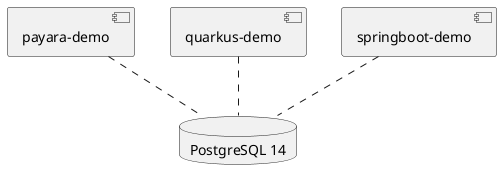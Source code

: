 @startuml

component payara as "payara-demo"
component quarkus as "quarkus-demo"
component springboot as "springboot-demo"

database postgresql as "PostgreSQL 14"

payara .. postgresql
quarkus .. postgresql
springboot .. postgresql

@enduml

